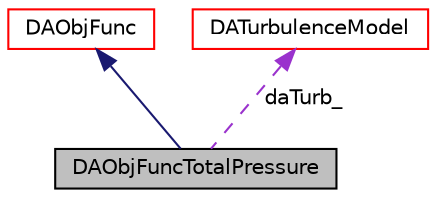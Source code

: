 digraph "DAObjFuncTotalPressure"
{
  bgcolor="transparent";
  edge [fontname="Helvetica",fontsize="10",labelfontname="Helvetica",labelfontsize="10"];
  node [fontname="Helvetica",fontsize="10",shape=record];
  Node2 [label="DAObjFuncTotalPressure",height=0.2,width=0.4,color="black", fillcolor="grey75", style="filled", fontcolor="black"];
  Node3 -> Node2 [dir="back",color="midnightblue",fontsize="10",style="solid",fontname="Helvetica"];
  Node3 [label="DAObjFunc",height=0.2,width=0.4,color="red",URL="$classFoam_1_1DAObjFunc.html"];
  Node10 -> Node2 [dir="back",color="darkorchid3",fontsize="10",style="dashed",label=" daTurb_" ,fontname="Helvetica"];
  Node10 [label="DATurbulenceModel",height=0.2,width=0.4,color="red",URL="$classFoam_1_1DATurbulenceModel.html"];
}
